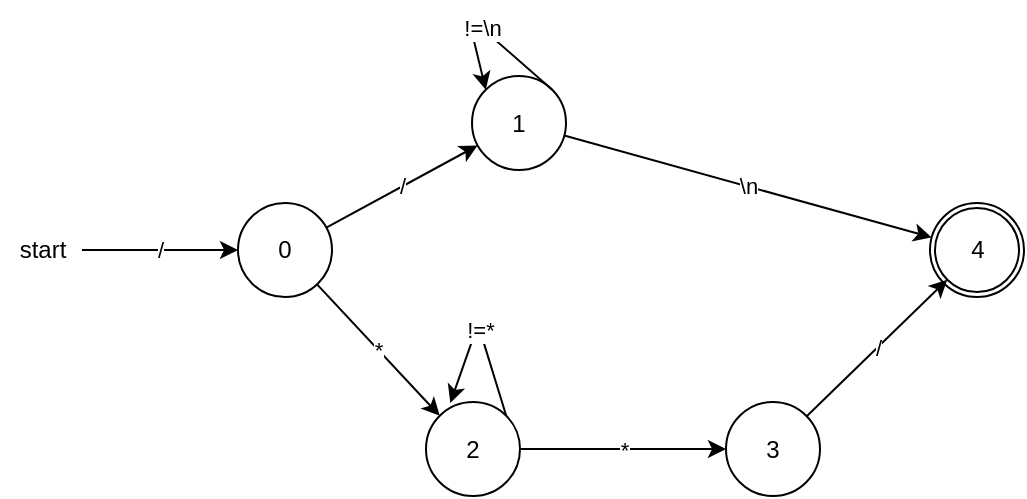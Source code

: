 <mxfile>
    <diagram id="vCsVL9eWq_3BeJnZIuh4" name="注释">
        <mxGraphModel dx="512" dy="543" grid="0" gridSize="10" guides="1" tooltips="1" connect="1" arrows="1" fold="1" page="0" pageScale="1" pageWidth="827" pageHeight="1169" math="0" shadow="0">
            <root>
                <mxCell id="0"/>
                <mxCell id="1" parent="0"/>
                <mxCell id="4" value="/" style="edgeStyle=none;html=1;entryX=0;entryY=0.5;entryDx=0;entryDy=0;" edge="1" parent="1" source="2" target="3">
                    <mxGeometry relative="1" as="geometry"/>
                </mxCell>
                <mxCell id="2" value="start" style="text;html=1;align=center;verticalAlign=middle;resizable=0;points=[];autosize=1;strokeColor=none;fillColor=none;" vertex="1" parent="1">
                    <mxGeometry x="158" y="302" width="41" height="26" as="geometry"/>
                </mxCell>
                <mxCell id="6" value="/" style="edgeStyle=none;html=1;" edge="1" parent="1" source="3" target="5">
                    <mxGeometry relative="1" as="geometry"/>
                </mxCell>
                <mxCell id="14" value="*" style="edgeStyle=none;html=1;entryX=0;entryY=0;entryDx=0;entryDy=0;" edge="1" parent="1" source="3" target="13">
                    <mxGeometry relative="1" as="geometry"/>
                </mxCell>
                <mxCell id="3" value="0" style="ellipse;whiteSpace=wrap;html=1;aspect=fixed;" vertex="1" parent="1">
                    <mxGeometry x="277" y="291.5" width="47" height="47" as="geometry"/>
                </mxCell>
                <mxCell id="11" value="\n" style="edgeStyle=none;html=1;" edge="1" parent="1" source="5" target="10">
                    <mxGeometry relative="1" as="geometry"/>
                </mxCell>
                <mxCell id="5" value="1" style="ellipse;whiteSpace=wrap;html=1;aspect=fixed;" vertex="1" parent="1">
                    <mxGeometry x="394" y="228" width="47" height="47" as="geometry"/>
                </mxCell>
                <mxCell id="8" value="!=\n" style="endArrow=classic;html=1;entryX=0;entryY=0;entryDx=0;entryDy=0;exitX=1;exitY=0;exitDx=0;exitDy=0;" edge="1" parent="1" source="5" target="5">
                    <mxGeometry width="50" height="50" relative="1" as="geometry">
                        <mxPoint x="418" y="228" as="sourcePoint"/>
                        <mxPoint x="454" y="160" as="targetPoint"/>
                        <Array as="points">
                            <mxPoint x="392" y="198"/>
                        </Array>
                    </mxGeometry>
                </mxCell>
                <mxCell id="10" value="1" style="ellipse;whiteSpace=wrap;html=1;aspect=fixed;" vertex="1" parent="1">
                    <mxGeometry x="623" y="291.5" width="47" height="47" as="geometry"/>
                </mxCell>
                <mxCell id="12" value="4" style="ellipse;whiteSpace=wrap;html=1;aspect=fixed;" vertex="1" parent="1">
                    <mxGeometry x="625.5" y="294" width="42" height="42" as="geometry"/>
                </mxCell>
                <mxCell id="16" value="*" style="edgeStyle=none;html=1;" edge="1" parent="1" source="13" target="15">
                    <mxGeometry relative="1" as="geometry"/>
                </mxCell>
                <mxCell id="13" value="2" style="ellipse;whiteSpace=wrap;html=1;aspect=fixed;" vertex="1" parent="1">
                    <mxGeometry x="371" y="391" width="47" height="47" as="geometry"/>
                </mxCell>
                <mxCell id="17" value="/" style="edgeStyle=none;html=1;entryX=0;entryY=1;entryDx=0;entryDy=0;" edge="1" parent="1" source="15" target="12">
                    <mxGeometry relative="1" as="geometry"/>
                </mxCell>
                <mxCell id="15" value="3" style="ellipse;whiteSpace=wrap;html=1;aspect=fixed;" vertex="1" parent="1">
                    <mxGeometry x="521" y="391" width="47" height="47" as="geometry"/>
                </mxCell>
                <mxCell id="18" value="!=*" style="endArrow=classic;html=1;exitX=1;exitY=0;exitDx=0;exitDy=0;entryX=0.259;entryY=0.01;entryDx=0;entryDy=0;entryPerimeter=0;" edge="1" parent="1" source="13" target="13">
                    <mxGeometry width="50" height="50" relative="1" as="geometry">
                        <mxPoint x="406" y="526" as="sourcePoint"/>
                        <mxPoint x="376" y="364" as="targetPoint"/>
                        <Array as="points">
                            <mxPoint x="397" y="352"/>
                        </Array>
                    </mxGeometry>
                </mxCell>
            </root>
        </mxGraphModel>
    </diagram>
</mxfile>
